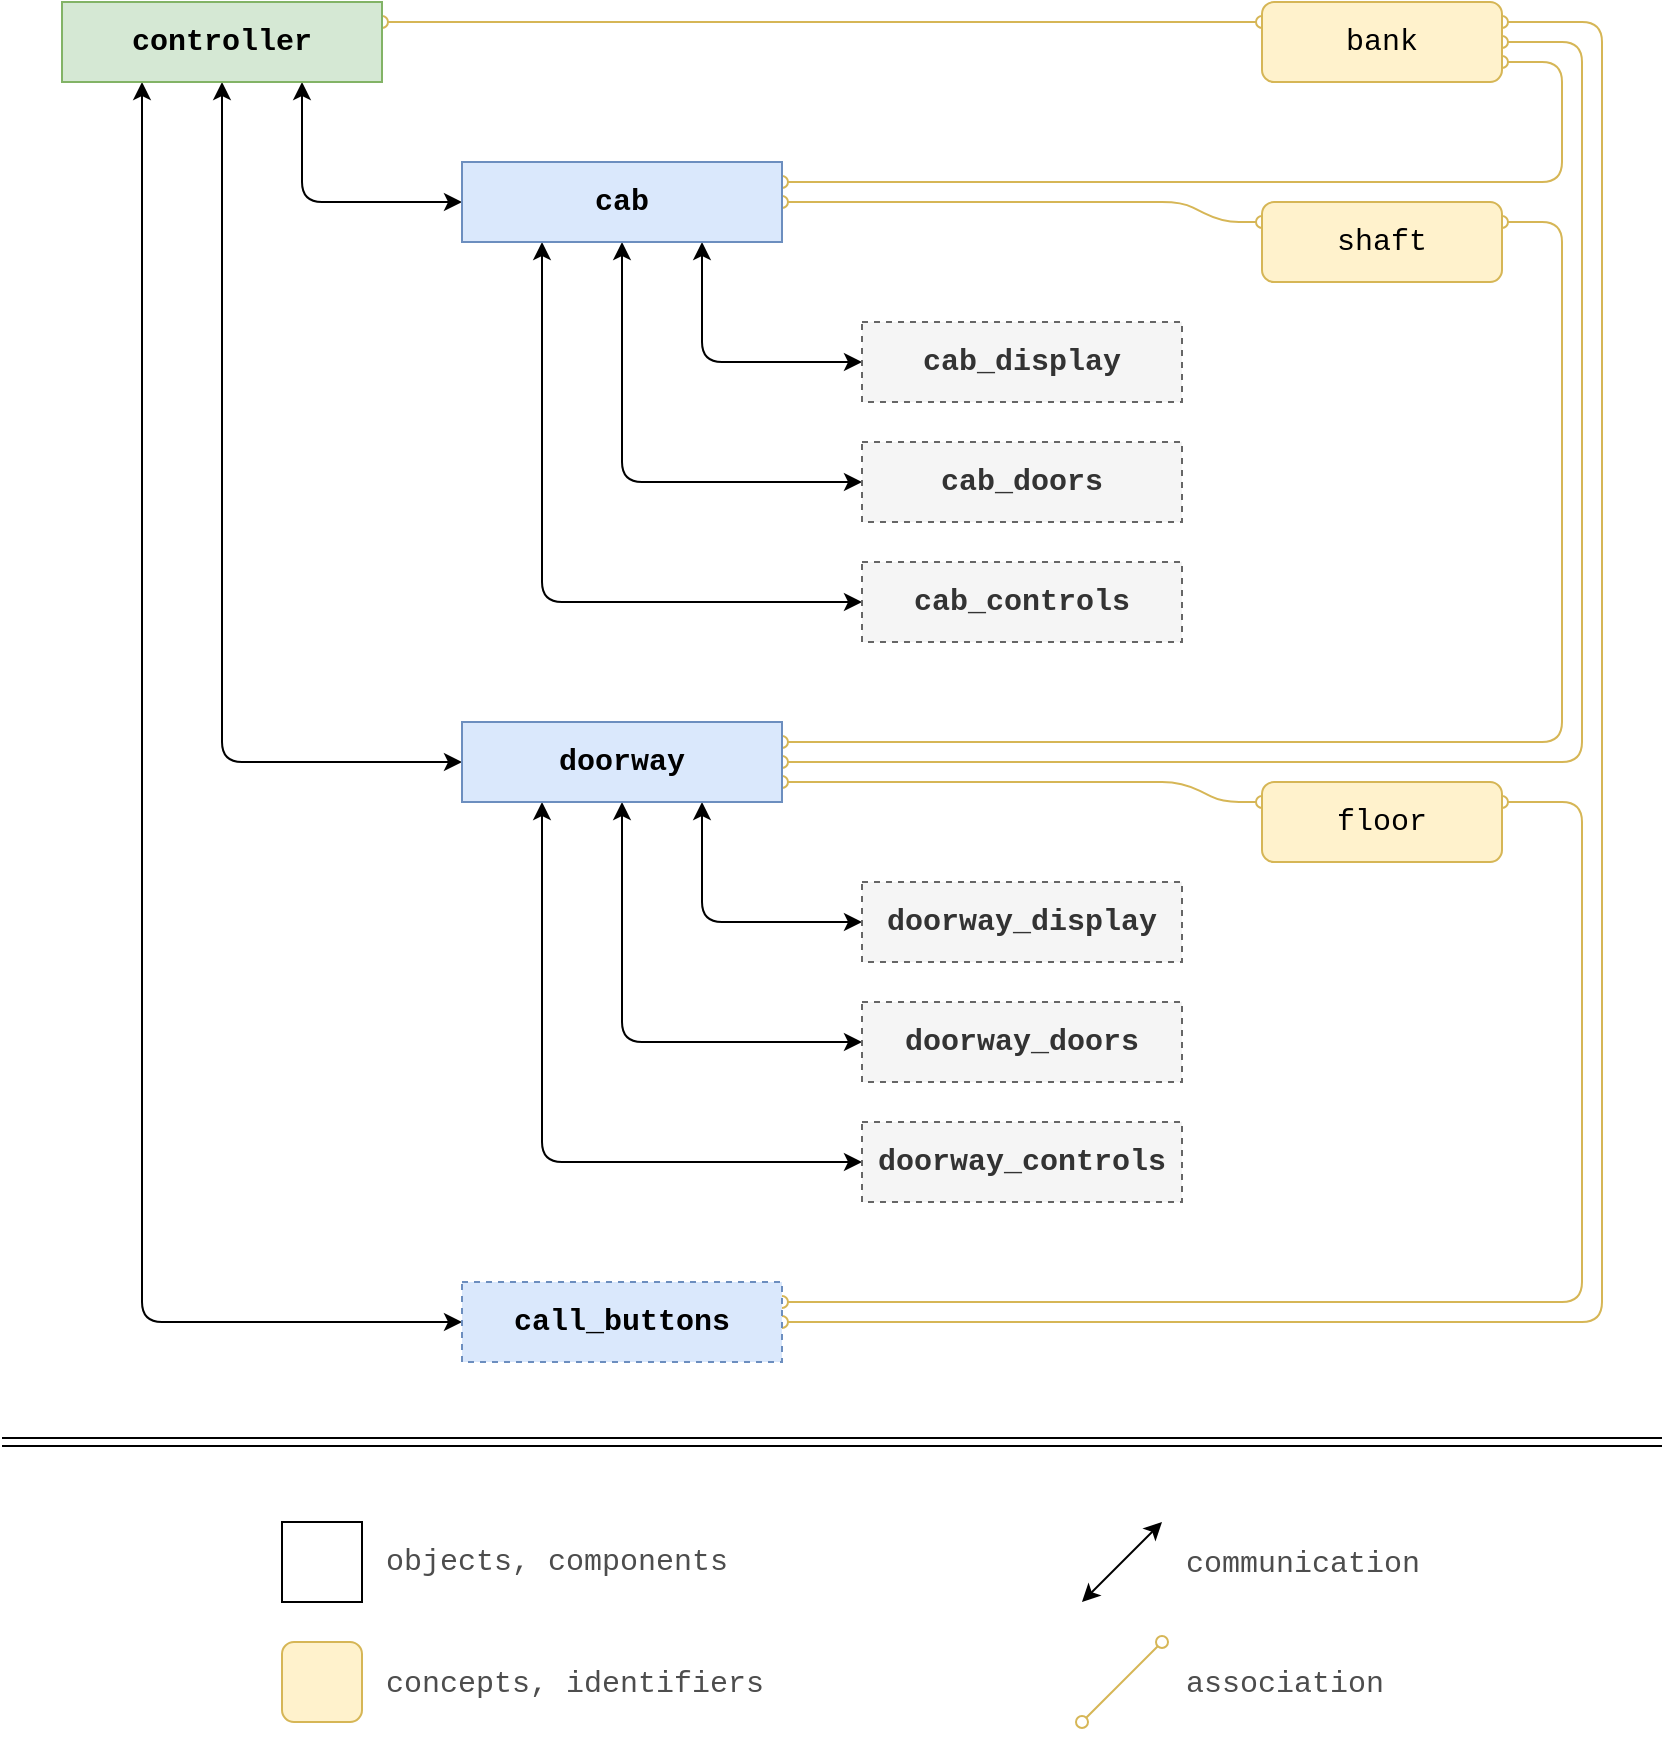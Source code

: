 <mxfile version="12.0.2" type="device" pages="1"><diagram id="s6BhUnjSNB9F5gDvlYiG" name="Page-1"><mxGraphModel dx="1368" dy="791" grid="1" gridSize="10" guides="1" tooltips="1" connect="1" arrows="1" fold="1" page="1" pageScale="1" pageWidth="850" pageHeight="940" math="0" shadow="0"><root><mxCell id="0"/><mxCell id="1" parent="0"/><mxCell id="050b_pp9p3oKfXsPpNDh-12" value="" style="endArrow=classic;startArrow=classic;html=1;fontFamily=Courier New;fontSize=15;entryX=0;entryY=0.5;entryDx=0;entryDy=0;exitX=0.75;exitY=1;exitDx=0;exitDy=0;" parent="1" source="050b_pp9p3oKfXsPpNDh-5" target="050b_pp9p3oKfXsPpNDh-9" edge="1"><mxGeometry width="50" height="50" relative="1" as="geometry"><mxPoint x="-200" y="750" as="sourcePoint"/><mxPoint x="-150" y="700" as="targetPoint"/><Array as="points"><mxPoint x="360" y="500"/></Array></mxGeometry></mxCell><mxCell id="050b_pp9p3oKfXsPpNDh-14" value="" style="endArrow=classic;startArrow=classic;html=1;fontFamily=Courier New;fontSize=15;entryX=0;entryY=0.5;entryDx=0;entryDy=0;exitX=0.5;exitY=1;exitDx=0;exitDy=0;" parent="1" source="050b_pp9p3oKfXsPpNDh-5" target="050b_pp9p3oKfXsPpNDh-10" edge="1"><mxGeometry width="50" height="50" relative="1" as="geometry"><mxPoint x="298" y="470" as="sourcePoint"/><mxPoint x="370" y="510" as="targetPoint"/><Array as="points"><mxPoint x="320" y="560"/></Array></mxGeometry></mxCell><mxCell id="050b_pp9p3oKfXsPpNDh-15" value="" style="endArrow=classic;startArrow=classic;html=1;fontFamily=Courier New;fontSize=15;entryX=0;entryY=0.5;entryDx=0;entryDy=0;exitX=0.25;exitY=1;exitDx=0;exitDy=0;" parent="1" source="050b_pp9p3oKfXsPpNDh-5" target="050b_pp9p3oKfXsPpNDh-11" edge="1"><mxGeometry width="50" height="50" relative="1" as="geometry"><mxPoint x="308.08" y="451" as="sourcePoint"/><mxPoint x="370" y="590" as="targetPoint"/><Array as="points"><mxPoint x="280" y="620"/></Array></mxGeometry></mxCell><mxCell id="050b_pp9p3oKfXsPpNDh-17" value="" style="endArrow=classic;startArrow=classic;html=1;fontFamily=Courier New;fontSize=15;entryX=0;entryY=0.5;entryDx=0;entryDy=0;exitX=0.75;exitY=1;exitDx=0;exitDy=0;" parent="1" source="050b_pp9p3oKfXsPpNDh-3" target="050b_pp9p3oKfXsPpNDh-6" edge="1"><mxGeometry width="50" height="50" relative="1" as="geometry"><mxPoint x="320" y="160" as="sourcePoint"/><mxPoint x="360" y="220" as="targetPoint"/><Array as="points"><mxPoint x="360" y="220"/></Array></mxGeometry></mxCell><mxCell id="050b_pp9p3oKfXsPpNDh-18" value="" style="endArrow=classic;startArrow=classic;html=1;fontFamily=Courier New;fontSize=15;entryX=0;entryY=0.5;entryDx=0;entryDy=0;exitX=0.5;exitY=1;exitDx=0;exitDy=0;" parent="1" target="050b_pp9p3oKfXsPpNDh-7" edge="1"><mxGeometry width="50" height="50" relative="1" as="geometry"><mxPoint x="320" y="160" as="sourcePoint"/><mxPoint x="360" y="300" as="targetPoint"/><Array as="points"><mxPoint x="320" y="280"/></Array></mxGeometry></mxCell><mxCell id="050b_pp9p3oKfXsPpNDh-19" value="" style="endArrow=classic;startArrow=classic;html=1;fontFamily=Courier New;fontSize=15;entryX=0;entryY=0.5;entryDx=0;entryDy=0;exitX=0.25;exitY=1;exitDx=0;exitDy=0;" parent="1" source="050b_pp9p3oKfXsPpNDh-3" target="050b_pp9p3oKfXsPpNDh-8" edge="1"><mxGeometry width="50" height="50" relative="1" as="geometry"><mxPoint x="320" y="160" as="sourcePoint"/><mxPoint x="360" y="380" as="targetPoint"/><Array as="points"><mxPoint x="280" y="340"/></Array></mxGeometry></mxCell><mxCell id="050b_pp9p3oKfXsPpNDh-33" value="" style="endArrow=classic;startArrow=classic;html=1;strokeColor=#000000;fontFamily=Courier New;fontSize=15;entryX=0;entryY=0.5;entryDx=0;entryDy=0;exitX=0.25;exitY=1;exitDx=0;exitDy=0;" parent="1" source="050b_pp9p3oKfXsPpNDh-1" target="050b_pp9p3oKfXsPpNDh-22" edge="1"><mxGeometry width="50" height="50" relative="1" as="geometry"><mxPoint x="40" y="870" as="sourcePoint"/><mxPoint x="90" y="820" as="targetPoint"/><Array as="points"><mxPoint x="80" y="700"/></Array></mxGeometry></mxCell><mxCell id="050b_pp9p3oKfXsPpNDh-34" value="" style="endArrow=classic;startArrow=classic;html=1;strokeColor=#000000;fontFamily=Courier New;fontSize=15;entryX=0;entryY=0.5;entryDx=0;entryDy=0;exitX=0.5;exitY=1;exitDx=0;exitDy=0;" parent="1" source="050b_pp9p3oKfXsPpNDh-1" target="050b_pp9p3oKfXsPpNDh-5" edge="1"><mxGeometry width="50" height="50" relative="1" as="geometry"><mxPoint x="90" y="90" as="sourcePoint"/><mxPoint x="250" y="790" as="targetPoint"/><Array as="points"><mxPoint x="120" y="420"/></Array></mxGeometry></mxCell><mxCell id="050b_pp9p3oKfXsPpNDh-35" value="" style="endArrow=classic;startArrow=classic;html=1;strokeColor=#000000;fontFamily=Courier New;fontSize=15;entryX=0;entryY=0.5;entryDx=0;entryDy=0;exitX=0.75;exitY=1;exitDx=0;exitDy=0;" parent="1" source="050b_pp9p3oKfXsPpNDh-1" target="050b_pp9p3oKfXsPpNDh-3" edge="1"><mxGeometry width="50" height="50" relative="1" as="geometry"><mxPoint x="130" y="90" as="sourcePoint"/><mxPoint x="250" y="470" as="targetPoint"/><Array as="points"><mxPoint x="160" y="140"/></Array></mxGeometry></mxCell><mxCell id="050b_pp9p3oKfXsPpNDh-36" value="" style="endArrow=oval;html=1;strokeColor=#D6B656;fontFamily=Courier New;fontSize=15;exitX=1;exitY=0.25;exitDx=0;exitDy=0;startArrow=oval;startFill=0;endFill=0;" parent="1" source="050b_pp9p3oKfXsPpNDh-1" edge="1"><mxGeometry width="50" height="50" relative="1" as="geometry"><mxPoint x="40" y="870" as="sourcePoint"/><mxPoint x="640" y="50" as="targetPoint"/></mxGeometry></mxCell><mxCell id="050b_pp9p3oKfXsPpNDh-37" value="" style="endArrow=oval;html=1;strokeColor=#D6B656;fontFamily=Courier New;fontSize=15;entryX=1;entryY=0.75;entryDx=0;entryDy=0;exitX=1;exitY=0.25;exitDx=0;exitDy=0;startArrow=oval;startFill=0;endFill=0;" parent="1" source="050b_pp9p3oKfXsPpNDh-3" target="050b_pp9p3oKfXsPpNDh-25" edge="1"><mxGeometry width="50" height="50" relative="1" as="geometry"><mxPoint x="40" y="870" as="sourcePoint"/><mxPoint x="90" y="820" as="targetPoint"/><Array as="points"><mxPoint x="790" y="130"/><mxPoint x="790" y="70"/></Array></mxGeometry></mxCell><mxCell id="050b_pp9p3oKfXsPpNDh-41" value="" style="endArrow=oval;html=1;strokeColor=#D6B656;fontFamily=Courier New;fontSize=15;entryX=1;entryY=0.5;entryDx=0;entryDy=0;startArrow=oval;startFill=0;endFill=0;" parent="1" target="050b_pp9p3oKfXsPpNDh-25" edge="1"><mxGeometry width="50" height="50" relative="1" as="geometry"><mxPoint x="400" y="420" as="sourcePoint"/><mxPoint x="860" y="390" as="targetPoint"/><Array as="points"><mxPoint x="800" y="420"/><mxPoint x="800" y="60"/></Array></mxGeometry></mxCell><mxCell id="050b_pp9p3oKfXsPpNDh-42" value="" style="endArrow=oval;html=1;strokeColor=#D6B656;fontFamily=Courier New;fontSize=15;entryX=1;entryY=0.25;entryDx=0;entryDy=0;exitX=1;exitY=0.5;exitDx=0;exitDy=0;rounded=1;startArrow=oval;startFill=0;endFill=0;" parent="1" source="050b_pp9p3oKfXsPpNDh-22" target="050b_pp9p3oKfXsPpNDh-25" edge="1"><mxGeometry width="50" height="50" relative="1" as="geometry"><mxPoint x="40" y="870" as="sourcePoint"/><mxPoint x="90" y="820" as="targetPoint"/><Array as="points"><mxPoint x="810" y="700"/><mxPoint x="810" y="50"/></Array></mxGeometry></mxCell><mxCell id="050b_pp9p3oKfXsPpNDh-43" value="" style="endArrow=oval;html=1;strokeColor=#D6B656;fontFamily=Courier New;fontSize=15;exitX=1;exitY=0.75;exitDx=0;exitDy=0;entryX=0;entryY=0.25;entryDx=0;entryDy=0;startArrow=oval;startFill=0;endFill=0;" parent="1" source="050b_pp9p3oKfXsPpNDh-5" target="050b_pp9p3oKfXsPpNDh-27" edge="1"><mxGeometry width="50" height="50" relative="1" as="geometry"><mxPoint x="40" y="830" as="sourcePoint"/><mxPoint x="630" y="450" as="targetPoint"/><Array as="points"><mxPoint x="600" y="430"/><mxPoint x="620" y="440"/></Array></mxGeometry></mxCell><mxCell id="050b_pp9p3oKfXsPpNDh-44" value="" style="endArrow=oval;html=1;strokeColor=#D6B656;fontFamily=Courier New;fontSize=15;entryX=1;entryY=0.25;entryDx=0;entryDy=0;exitX=1;exitY=0.25;exitDx=0;exitDy=0;startArrow=oval;startFill=0;endFill=0;" parent="1" source="050b_pp9p3oKfXsPpNDh-22" target="050b_pp9p3oKfXsPpNDh-27" edge="1"><mxGeometry width="50" height="50" relative="1" as="geometry"><mxPoint x="40" y="830" as="sourcePoint"/><mxPoint x="90" y="780" as="targetPoint"/><Array as="points"><mxPoint x="800" y="690"/><mxPoint x="800" y="440"/></Array></mxGeometry></mxCell><mxCell id="050b_pp9p3oKfXsPpNDh-47" value="" style="endArrow=oval;html=1;strokeColor=#D6B656;fontFamily=Courier New;fontSize=15;fontColor=#4D4D4D;entryX=1;entryY=0.5;entryDx=0;entryDy=0;exitX=0;exitY=0.25;exitDx=0;exitDy=0;startArrow=oval;startFill=0;endFill=0;" parent="1" source="WCFcPeHGIXC2PlCuYW68-1" target="050b_pp9p3oKfXsPpNDh-3" edge="1"><mxGeometry width="50" height="50" relative="1" as="geometry"><mxPoint x="40" y="870" as="sourcePoint"/><mxPoint x="90" y="820" as="targetPoint"/><Array as="points"><mxPoint x="620" y="150"/><mxPoint x="600" y="140"/></Array></mxGeometry></mxCell><mxCell id="050b_pp9p3oKfXsPpNDh-48" value="" style="rounded=0;whiteSpace=wrap;html=1;fontFamily=Courier New;fontSize=15;fontColor=#4D4D4D;" parent="1" vertex="1"><mxGeometry x="150" y="800" width="40" height="40" as="geometry"/></mxCell><mxCell id="050b_pp9p3oKfXsPpNDh-49" value="objects, components" style="text;html=1;resizable=0;points=[];autosize=1;align=left;verticalAlign=top;spacingTop=-4;fontSize=15;fontFamily=Courier New;fontColor=#4D4D4D;" parent="1" vertex="1"><mxGeometry x="200" y="809" width="190" height="20" as="geometry"/></mxCell><mxCell id="050b_pp9p3oKfXsPpNDh-50" value="" style="rounded=1;whiteSpace=wrap;html=1;fontFamily=Courier New;fontSize=15;fillColor=#fff2cc;strokeColor=#d6b656;" parent="1" vertex="1"><mxGeometry x="150" y="860" width="40" height="40" as="geometry"/></mxCell><mxCell id="050b_pp9p3oKfXsPpNDh-51" value="concepts, identifiers" style="text;html=1;resizable=0;points=[];autosize=1;align=left;verticalAlign=top;spacingTop=-4;fontSize=15;fontFamily=Courier New;fontColor=#4D4D4D;" parent="1" vertex="1"><mxGeometry x="200" y="870" width="200" height="20" as="geometry"/></mxCell><mxCell id="050b_pp9p3oKfXsPpNDh-53" value="" style="endArrow=classic;startArrow=classic;html=1;strokeColor=#000000;fontFamily=Courier New;fontSize=15;fontColor=#4D4D4D;" parent="1" edge="1"><mxGeometry width="50" height="50" relative="1" as="geometry"><mxPoint x="550" y="840" as="sourcePoint"/><mxPoint x="590" y="800" as="targetPoint"/></mxGeometry></mxCell><mxCell id="050b_pp9p3oKfXsPpNDh-54" value="" style="endArrow=oval;html=1;strokeColor=#D6B656;fontFamily=Courier New;fontSize=15;fontColor=#4D4D4D;startArrow=oval;startFill=0;endFill=0;" parent="1" edge="1"><mxGeometry width="50" height="50" relative="1" as="geometry"><mxPoint x="550" y="900" as="sourcePoint"/><mxPoint x="590" y="860" as="targetPoint"/></mxGeometry></mxCell><mxCell id="050b_pp9p3oKfXsPpNDh-55" value="communication" style="text;html=1;resizable=0;points=[];autosize=1;align=left;verticalAlign=top;spacingTop=-4;fontSize=15;fontFamily=Courier New;fontColor=#4D4D4D;" parent="1" vertex="1"><mxGeometry x="600" y="810" width="130" height="20" as="geometry"/></mxCell><mxCell id="050b_pp9p3oKfXsPpNDh-56" value="&lt;div&gt;association&lt;/div&gt;" style="text;html=1;resizable=0;points=[];autosize=1;align=left;verticalAlign=top;spacingTop=-4;fontSize=15;fontFamily=Courier New;fontColor=#4D4D4D;" parent="1" vertex="1"><mxGeometry x="600" y="870" width="110" height="20" as="geometry"/></mxCell><mxCell id="050b_pp9p3oKfXsPpNDh-57" value="" style="shape=link;html=1;strokeColor=#000000;fontFamily=Courier New;fontSize=15;fontColor=#4D4D4D;" parent="1" edge="1"><mxGeometry width="50" height="50" relative="1" as="geometry"><mxPoint x="10" y="760" as="sourcePoint"/><mxPoint x="840" y="760" as="targetPoint"/><Array as="points"/></mxGeometry></mxCell><mxCell id="WCFcPeHGIXC2PlCuYW68-2" value="" style="endArrow=oval;html=1;exitX=1;exitY=0.25;exitDx=0;exitDy=0;entryX=1;entryY=0.25;entryDx=0;entryDy=0;strokeColor=#D6B656;startArrow=oval;startFill=0;endFill=0;" edge="1" parent="1" source="WCFcPeHGIXC2PlCuYW68-1" target="050b_pp9p3oKfXsPpNDh-5"><mxGeometry width="50" height="50" relative="1" as="geometry"><mxPoint x="710" y="320" as="sourcePoint"/><mxPoint x="210" y="580" as="targetPoint"/><Array as="points"><mxPoint x="790" y="150"/><mxPoint x="790" y="410"/></Array></mxGeometry></mxCell><mxCell id="WCFcPeHGIXC2PlCuYW68-1" value="&lt;div&gt;shaft&lt;/div&gt;" style="rounded=1;whiteSpace=wrap;html=1;fontFamily=Courier New;fontSize=15;fillColor=#fff2cc;strokeColor=#d6b656;" vertex="1" parent="1"><mxGeometry x="640" y="140" width="120" height="40" as="geometry"/></mxCell><mxCell id="050b_pp9p3oKfXsPpNDh-25" value="&lt;div&gt;bank&lt;/div&gt;" style="rounded=1;whiteSpace=wrap;html=1;fontFamily=Courier New;fontSize=15;fillColor=#fff2cc;strokeColor=#d6b656;" parent="1" vertex="1"><mxGeometry x="640" y="40" width="120" height="40" as="geometry"/></mxCell><mxCell id="050b_pp9p3oKfXsPpNDh-3" value="&lt;span style=&quot;font-size: 15px;&quot;&gt;&lt;font style=&quot;font-size: 15px;&quot;&gt;cab&lt;/font&gt;&lt;/span&gt;" style="rounded=0;whiteSpace=wrap;html=1;fontFamily=Courier New;fontSize=15;fontStyle=1;fillColor=#dae8fc;strokeColor=#6c8ebf;" parent="1" vertex="1"><mxGeometry x="240" y="120" width="160" height="40" as="geometry"/></mxCell><mxCell id="050b_pp9p3oKfXsPpNDh-1" value="&lt;div style=&quot;font-size: 15px;&quot;&gt;controller&lt;/div&gt;" style="rounded=0;whiteSpace=wrap;html=1;fontFamily=Courier New;fontSize=15;fontStyle=1;strokeColor=#82b366;fillColor=#d5e8d4;" parent="1" vertex="1"><mxGeometry x="40" y="40" width="160" height="40" as="geometry"/></mxCell><mxCell id="050b_pp9p3oKfXsPpNDh-27" value="&lt;div&gt;floor&lt;/div&gt;" style="rounded=1;whiteSpace=wrap;html=1;fontFamily=Courier New;fontSize=15;fillColor=#fff2cc;strokeColor=#d6b656;" parent="1" vertex="1"><mxGeometry x="640" y="430" width="120" height="40" as="geometry"/></mxCell><mxCell id="050b_pp9p3oKfXsPpNDh-5" value="&lt;div style=&quot;font-size: 15px;&quot;&gt;doorway&lt;/div&gt;" style="rounded=0;whiteSpace=wrap;html=1;fontFamily=Courier New;fontSize=15;fontStyle=1;fillColor=#dae8fc;strokeColor=#6c8ebf;" parent="1" vertex="1"><mxGeometry x="240" y="400" width="160" height="40" as="geometry"/></mxCell><mxCell id="050b_pp9p3oKfXsPpNDh-22" value="&lt;div&gt;call_buttons&lt;/div&gt;" style="rounded=0;whiteSpace=wrap;html=1;fontFamily=Courier New;fontSize=15;fontStyle=1;dashed=1;fillColor=#dae8fc;strokeColor=#6c8ebf;" parent="1" vertex="1"><mxGeometry x="240" y="680" width="160" height="40" as="geometry"/></mxCell><mxCell id="050b_pp9p3oKfXsPpNDh-6" value="&lt;div&gt;cab_display&lt;/div&gt;" style="rounded=0;whiteSpace=wrap;html=1;fontFamily=Courier New;fontSize=15;fontStyle=1;fillColor=#f5f5f5;strokeColor=#666666;fontColor=#333333;dashed=1;" parent="1" vertex="1"><mxGeometry x="440" y="200" width="160" height="40" as="geometry"/></mxCell><mxCell id="050b_pp9p3oKfXsPpNDh-7" value="&lt;div&gt;cab_doors&lt;/div&gt;" style="rounded=0;whiteSpace=wrap;html=1;fontFamily=Courier New;fontSize=15;fontStyle=1;fillColor=#f5f5f5;strokeColor=#666666;fontColor=#333333;dashed=1;" parent="1" vertex="1"><mxGeometry x="440" y="260" width="160" height="40" as="geometry"/></mxCell><mxCell id="050b_pp9p3oKfXsPpNDh-8" value="cab_controls" style="rounded=0;whiteSpace=wrap;html=1;fontFamily=Courier New;fontSize=15;fontStyle=1;fillColor=#f5f5f5;strokeColor=#666666;fontColor=#333333;dashed=1;" parent="1" vertex="1"><mxGeometry x="440" y="320" width="160" height="40" as="geometry"/></mxCell><mxCell id="050b_pp9p3oKfXsPpNDh-9" value="doorway_display" style="rounded=0;whiteSpace=wrap;html=1;fontFamily=Courier New;fontSize=15;fontStyle=1;fillColor=#f5f5f5;strokeColor=#666666;fontColor=#333333;dashed=1;" parent="1" vertex="1"><mxGeometry x="440" y="480" width="160" height="40" as="geometry"/></mxCell><mxCell id="050b_pp9p3oKfXsPpNDh-10" value="doorway_doors" style="rounded=0;whiteSpace=wrap;html=1;fontFamily=Courier New;fontSize=15;fontStyle=1;fillColor=#f5f5f5;strokeColor=#666666;fontColor=#333333;dashed=1;" parent="1" vertex="1"><mxGeometry x="440" y="540" width="160" height="40" as="geometry"/></mxCell><mxCell id="050b_pp9p3oKfXsPpNDh-11" value="doorway_controls" style="rounded=0;whiteSpace=wrap;html=1;fontFamily=Courier New;fontSize=15;fontStyle=1;fillColor=#f5f5f5;strokeColor=#666666;fontColor=#333333;dashed=1;" parent="1" vertex="1"><mxGeometry x="440" y="600" width="160" height="40" as="geometry"/></mxCell></root></mxGraphModel></diagram></mxfile>